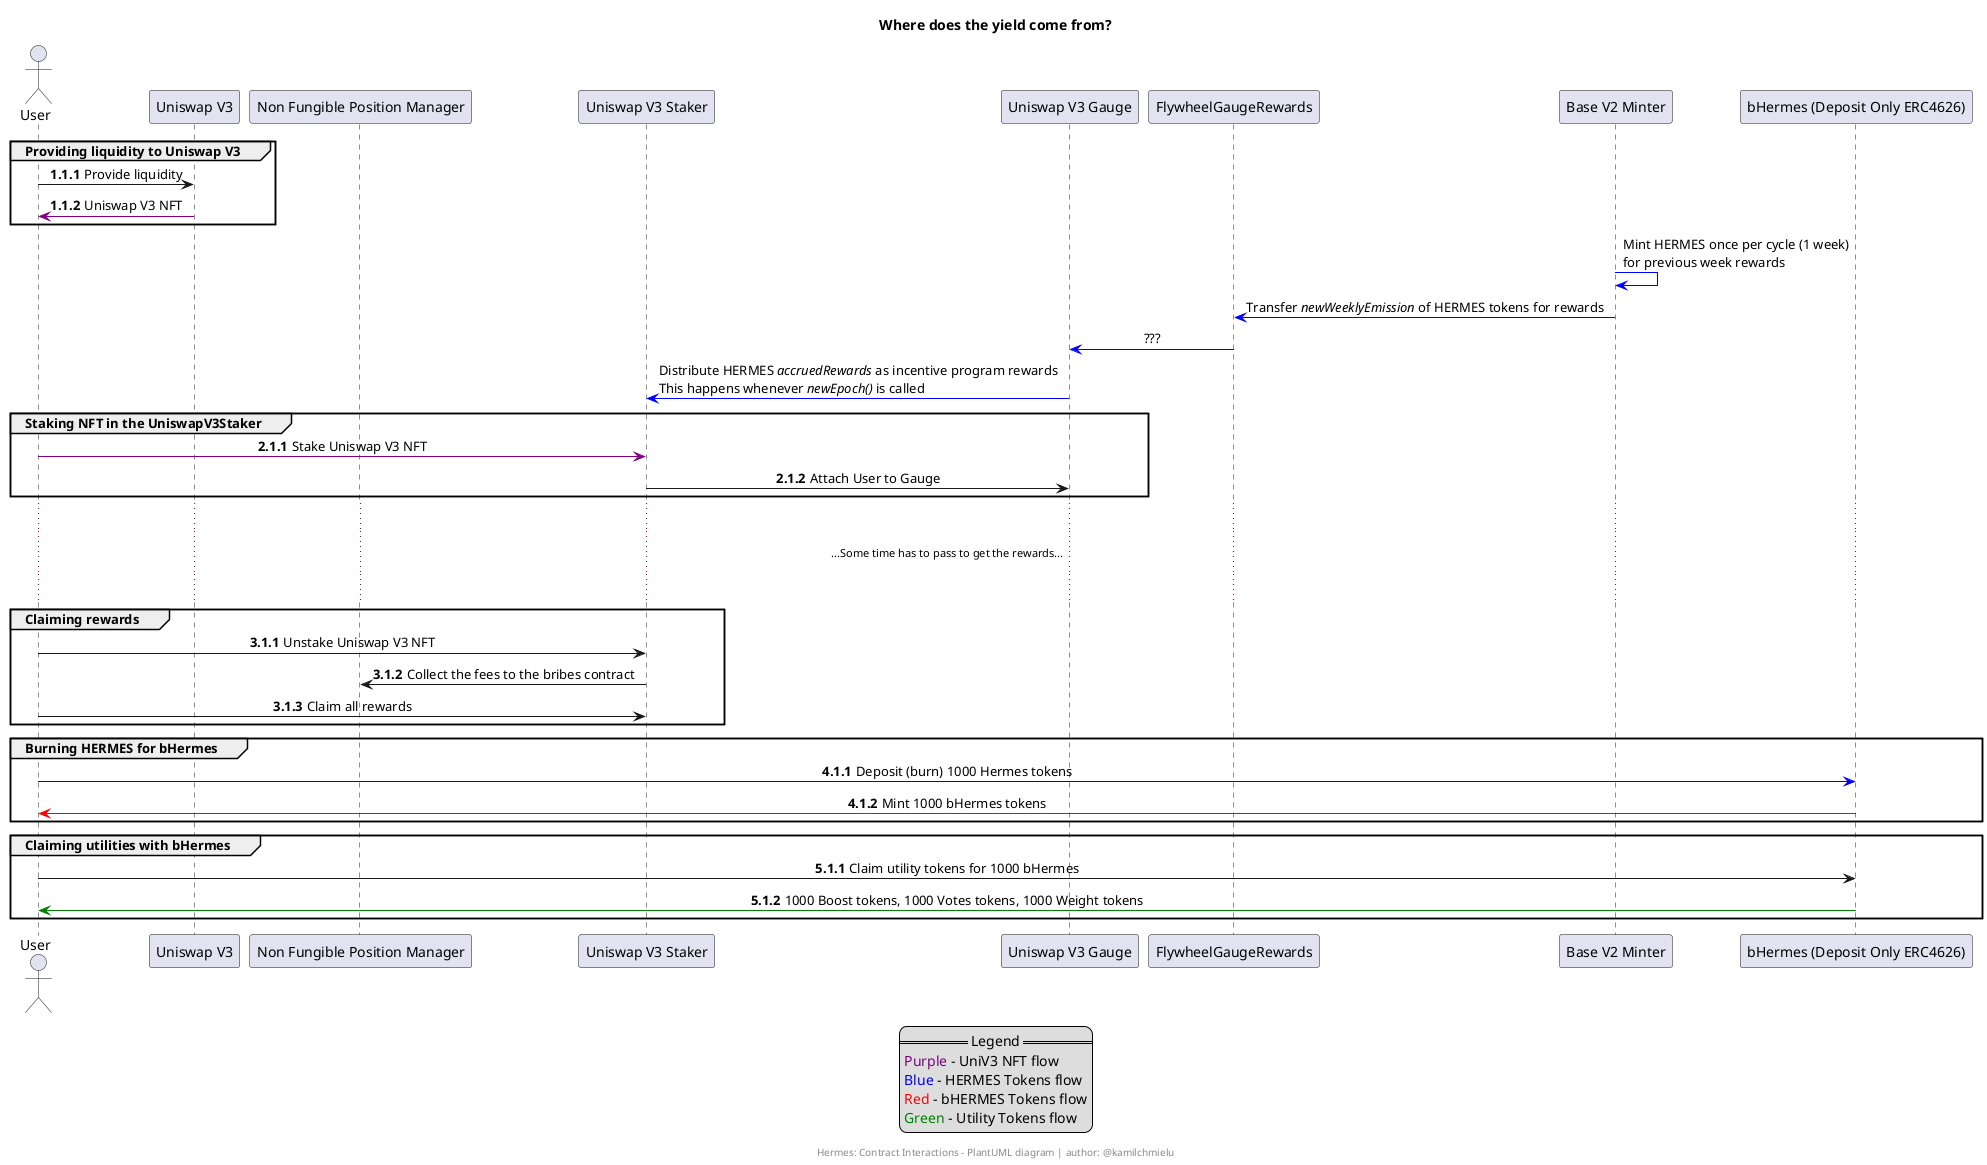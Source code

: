 @startuml
title Where does the yield come from?

/' //////////////////////////////////////////////////////////////////
//                            Actors                               //
////////////////////////////////////////////////////////////////// '/

actor "User" as User

/' //////////////////////////////////////////////////////////////////
//                         Core Components                         //
////////////////////////////////////////////////////////////////// '/

participant "Uniswap V3" as UniswapV3
participant "Non Fungible Position Manager" as NonFungiblePositionManager 
participant "Uniswap V3 Staker" as UniswapV3Staker
participant "Uniswap V3 Gauge" as UniswapV3Gauge
participant "FlywheelGaugeRewards" as FlywheelGaugeRewards
participant "Base V2 Minter" as BaseV2Minter
participant "bHermes (Deposit Only ERC4626)" as bHermes

/' //////////////////////////////////////////////////////////////////
//                         Interactions                            //
////////////////////////////////////////////////////////////////// '/
'Numbers are in the A.B.C format, by calling `inc A` you will increase the first number by 1'
autonumber 1.1.1
group Providing liquidity to Uniswap V3
    User -> UniswapV3 : Provide liquidity
    UniswapV3 -[#purple]> User : Uniswap V3 NFT
end

autonumber stop
BaseV2Minter -[#blue]> BaseV2Minter : Mint HERMES once per cycle (1 week)\nfor previous week rewards
BaseV2Minter -[#blue]> FlywheelGaugeRewards : Transfer //newWeeklyEmission// of HERMES tokens for rewards 
FlywheelGaugeRewards -[#blue]> UniswapV3Gauge : ???
UniswapV3Gauge -[#blue]> UniswapV3Staker : Distribute HERMES //accruedRewards// as incentive program rewards\nThis happens whenever //newEpoch()// is called

autonumber resume
autonumber inc A
group Staking NFT in the UniswapV3Staker
    User -[#purple]> UniswapV3Staker : Stake Uniswap V3 NFT
    UniswapV3Staker -> UniswapV3Gauge : Attach User to Gauge
end

...
... ...Some time has to pass to get the rewards... ...
...

autonumber inc A
group Claiming rewards
    User -> UniswapV3Staker : Unstake Uniswap V3 NFT
    UniswapV3Staker -> NonFungiblePositionManager : Collect the fees to the bribes contract
    User -> UniswapV3Staker : Claim all rewards
end

autonumber inc A
group Burning HERMES for bHermes
    User -[#blue]> bHermes : Deposit (burn) 1000 Hermes tokens
    bHermes -[#red]> User : Mint 1000 bHermes tokens
end

autonumber inc A
group Claiming utilities with bHermes
    User -> bHermes : Claim utility tokens for 1000 bHermes
    bHermes -[#green]> User : 1000 Boost tokens, 1000 Votes tokens, 1000 Weight tokens
end

/' //////////////////////////////////////////////////////////////////
//                            Legend                               //
////////////////////////////////////////////////////////////////// '/

legend
    == Legend ==
    <font color=purple>Purple</font> - UniV3 NFT flow
    <font color=blue>Blue</font> - HERMES Tokens flow
    <font color=red>Red</font> - bHERMES Tokens flow
    <font color=green>Green</font> - Utility Tokens flow
endlegend

/' //////////////////////////////////////////////////////////////////
//                            Styling                              //
////////////////////////////////////////////////////////////////// '/

' left to right direction
skinparam linetype ortho
skinparam sequenceMessageAlign center
skinparam note {
    BorderColor black
    BackgroundColor white
    FontColor black
}
skinparam participant {
    FontSize 25
    BackgroundColor lightgray
}

footer Hermes: Contract Interactions - PlantUML diagram | author: @kamilchmielu
@enduml
